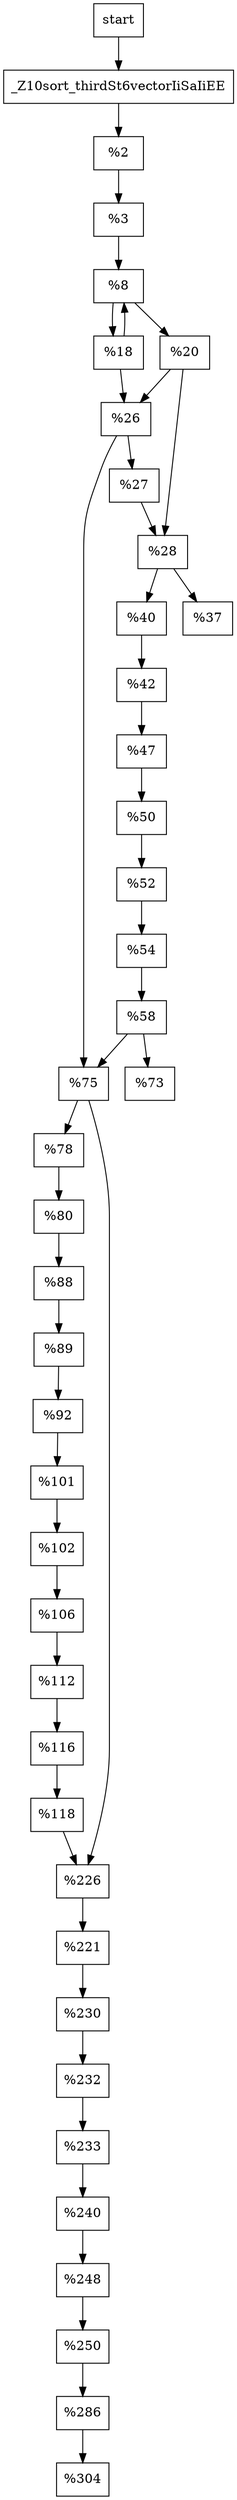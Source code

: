 digraph CFG {
    rankdir=TB;
    
    // Nodes
    node [shape=box];
    start [label="start"];
    func_entry [label="_Z10sort_thirdSt6vectorIiSaIiEE"];
    block_2 [label="%2"];
    block_3 [label="%3"];
    block_8 [label="%8"];
    block_18 [label="%18"];
    block_20 [label="%20"];
    block_26 [label="%26"];
    block_27 [label="%27"];
    block_28 [label="%28"];
    block_37 [label="%37"];
    block_40 [label="%40"];
    block_42 [label="%42"];
    block_47 [label="%47"];
    block_50 [label="%50"];
    block_52 [label="%52"];
    block_54 [label="%54"];
    block_58 [label="%58"];
    block_73 [label="%73"];
    block_75 [label="%75"];
    block_78 [label="%78"];
    block_80 [label="%80"];
    block_88 [label="%88"];
    block_89 [label="%89"];
    block_92 [label="%92"];
    block_101 [label="%101"];
    block_102 [label="%102"];
    block_106 [label="%106"];
    block_112 [label="%112"];
    block_116 [label="%116"];
    block_118 [label="%118"];
    block_226 [label="%226"];
    block_221 [label="%221"];
    block_230 [label="%230"];
    block_232 [label="%232"];
    block_233 [label="%233"];
    block_240 [label="%240"];
    block_248 [label="%248"];
    block_250 [label="%250"];
    block_286 [label="%286"];
    block_304 [label="%304"];
    
    // Edges
    start -> func_entry;
    func_entry -> block_2;
    
    block_2 -> block_3;
    block_3 -> block_8;
    
    block_8 -> block_18;
    block_8 -> block_20;
    
    block_18 -> block_8;
    block_18 -> block_26;
    
    block_20 -> block_26;
    block_20 -> block_28;
    
    block_26 -> block_27;
    block_27 -> block_28;
    
    block_28 -> block_37;
    block_28 -> block_40;

    block_40 -> block_42;
    block_42 -> block_47;
    
    block_47 -> block_50;
    block_50 -> block_52;
    
    block_52 -> block_54;
    block_54 -> block_58;
    
    block_58 -> block_73;
    block_58 -> block_75;
    
    block_75 -> block_78;
    block_78 -> block_80;
    
    block_80 -> block_88;
    block_88 -> block_89;
    
    block_89 -> block_92;
    block_92 -> block_101;
    
    block_101 -> block_102;
    block_102 -> block_106;
    
    block_106 -> block_112;
    block_112 -> block_116;

    block_116 -> block_118;
    
    block_118 -> block_226;
    
    block_226 -> block_221;
    
    block_221 -> block_230;
    block_230 -> block_232;
    
    block_232 -> block_233;
    block_233 -> block_240;
    
    block_240 -> block_248;
    block_248 -> block_250;
    
    block_250 -> block_286;
    block_286 -> block_304;
    
    // Unreachable ends
    block_26 -> block_75;
    block_75 -> block_226;

}